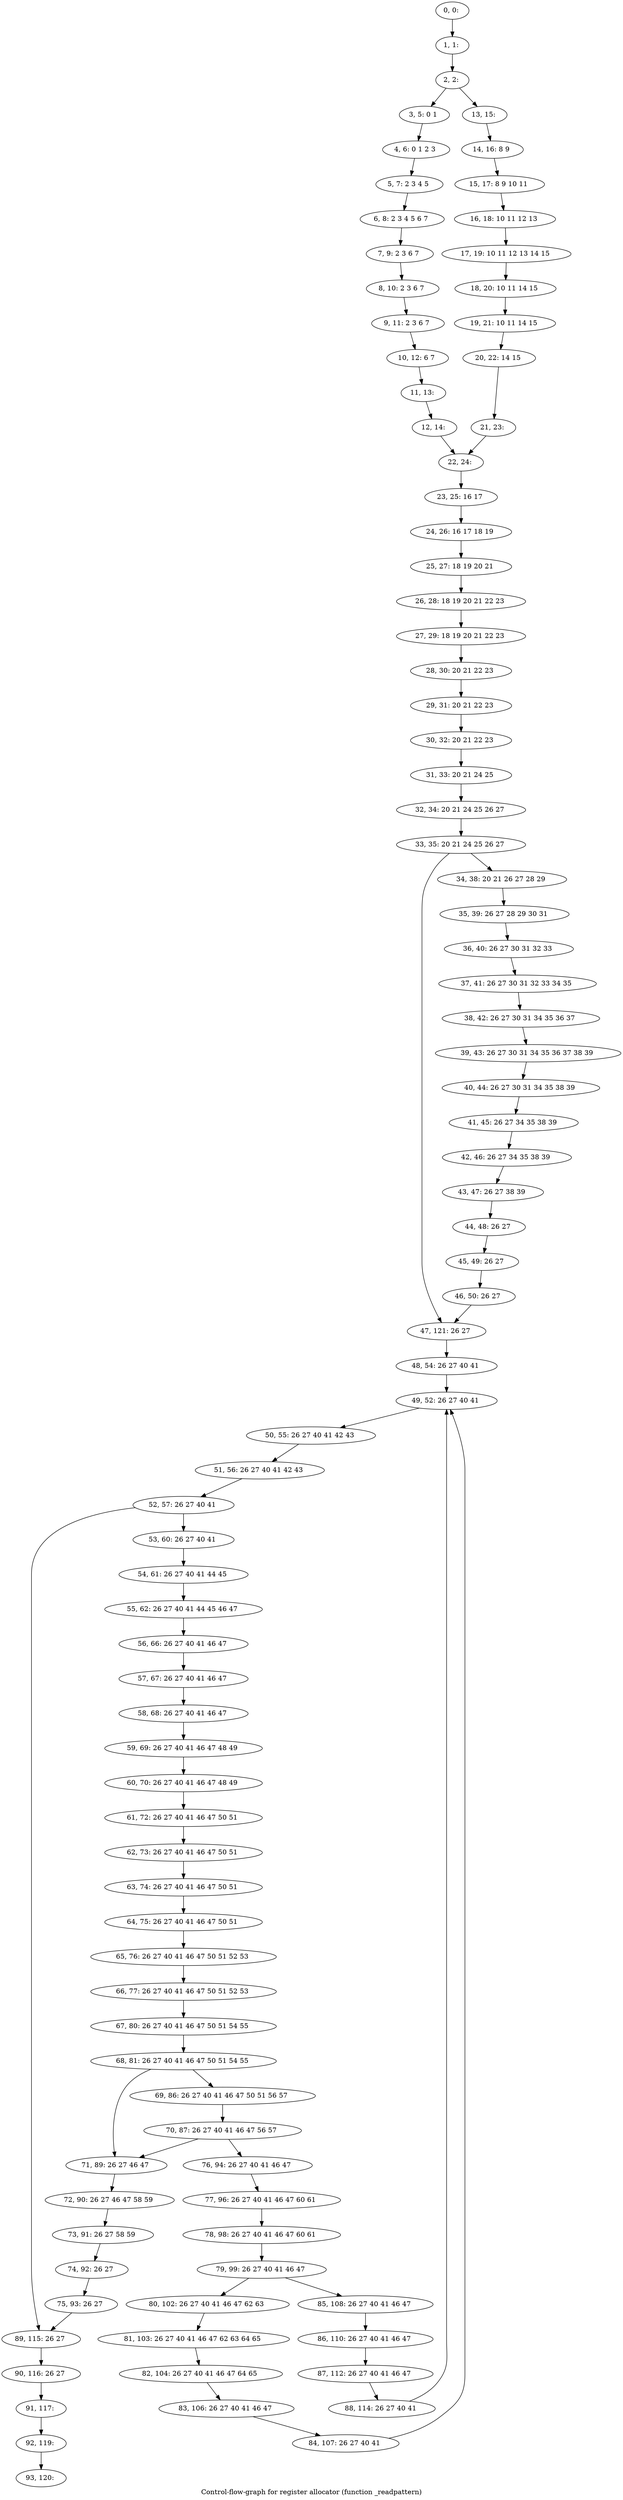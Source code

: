 digraph G {
graph [label="Control-flow-graph for register allocator (function _readpattern)"]
0[label="0, 0: "];
1[label="1, 1: "];
2[label="2, 2: "];
3[label="3, 5: 0 1 "];
4[label="4, 6: 0 1 2 3 "];
5[label="5, 7: 2 3 4 5 "];
6[label="6, 8: 2 3 4 5 6 7 "];
7[label="7, 9: 2 3 6 7 "];
8[label="8, 10: 2 3 6 7 "];
9[label="9, 11: 2 3 6 7 "];
10[label="10, 12: 6 7 "];
11[label="11, 13: "];
12[label="12, 14: "];
13[label="13, 15: "];
14[label="14, 16: 8 9 "];
15[label="15, 17: 8 9 10 11 "];
16[label="16, 18: 10 11 12 13 "];
17[label="17, 19: 10 11 12 13 14 15 "];
18[label="18, 20: 10 11 14 15 "];
19[label="19, 21: 10 11 14 15 "];
20[label="20, 22: 14 15 "];
21[label="21, 23: "];
22[label="22, 24: "];
23[label="23, 25: 16 17 "];
24[label="24, 26: 16 17 18 19 "];
25[label="25, 27: 18 19 20 21 "];
26[label="26, 28: 18 19 20 21 22 23 "];
27[label="27, 29: 18 19 20 21 22 23 "];
28[label="28, 30: 20 21 22 23 "];
29[label="29, 31: 20 21 22 23 "];
30[label="30, 32: 20 21 22 23 "];
31[label="31, 33: 20 21 24 25 "];
32[label="32, 34: 20 21 24 25 26 27 "];
33[label="33, 35: 20 21 24 25 26 27 "];
34[label="34, 38: 20 21 26 27 28 29 "];
35[label="35, 39: 26 27 28 29 30 31 "];
36[label="36, 40: 26 27 30 31 32 33 "];
37[label="37, 41: 26 27 30 31 32 33 34 35 "];
38[label="38, 42: 26 27 30 31 34 35 36 37 "];
39[label="39, 43: 26 27 30 31 34 35 36 37 38 39 "];
40[label="40, 44: 26 27 30 31 34 35 38 39 "];
41[label="41, 45: 26 27 34 35 38 39 "];
42[label="42, 46: 26 27 34 35 38 39 "];
43[label="43, 47: 26 27 38 39 "];
44[label="44, 48: 26 27 "];
45[label="45, 49: 26 27 "];
46[label="46, 50: 26 27 "];
47[label="47, 121: 26 27 "];
48[label="48, 54: 26 27 40 41 "];
49[label="49, 52: 26 27 40 41 "];
50[label="50, 55: 26 27 40 41 42 43 "];
51[label="51, 56: 26 27 40 41 42 43 "];
52[label="52, 57: 26 27 40 41 "];
53[label="53, 60: 26 27 40 41 "];
54[label="54, 61: 26 27 40 41 44 45 "];
55[label="55, 62: 26 27 40 41 44 45 46 47 "];
56[label="56, 66: 26 27 40 41 46 47 "];
57[label="57, 67: 26 27 40 41 46 47 "];
58[label="58, 68: 26 27 40 41 46 47 "];
59[label="59, 69: 26 27 40 41 46 47 48 49 "];
60[label="60, 70: 26 27 40 41 46 47 48 49 "];
61[label="61, 72: 26 27 40 41 46 47 50 51 "];
62[label="62, 73: 26 27 40 41 46 47 50 51 "];
63[label="63, 74: 26 27 40 41 46 47 50 51 "];
64[label="64, 75: 26 27 40 41 46 47 50 51 "];
65[label="65, 76: 26 27 40 41 46 47 50 51 52 53 "];
66[label="66, 77: 26 27 40 41 46 47 50 51 52 53 "];
67[label="67, 80: 26 27 40 41 46 47 50 51 54 55 "];
68[label="68, 81: 26 27 40 41 46 47 50 51 54 55 "];
69[label="69, 86: 26 27 40 41 46 47 50 51 56 57 "];
70[label="70, 87: 26 27 40 41 46 47 56 57 "];
71[label="71, 89: 26 27 46 47 "];
72[label="72, 90: 26 27 46 47 58 59 "];
73[label="73, 91: 26 27 58 59 "];
74[label="74, 92: 26 27 "];
75[label="75, 93: 26 27 "];
76[label="76, 94: 26 27 40 41 46 47 "];
77[label="77, 96: 26 27 40 41 46 47 60 61 "];
78[label="78, 98: 26 27 40 41 46 47 60 61 "];
79[label="79, 99: 26 27 40 41 46 47 "];
80[label="80, 102: 26 27 40 41 46 47 62 63 "];
81[label="81, 103: 26 27 40 41 46 47 62 63 64 65 "];
82[label="82, 104: 26 27 40 41 46 47 64 65 "];
83[label="83, 106: 26 27 40 41 46 47 "];
84[label="84, 107: 26 27 40 41 "];
85[label="85, 108: 26 27 40 41 46 47 "];
86[label="86, 110: 26 27 40 41 46 47 "];
87[label="87, 112: 26 27 40 41 46 47 "];
88[label="88, 114: 26 27 40 41 "];
89[label="89, 115: 26 27 "];
90[label="90, 116: 26 27 "];
91[label="91, 117: "];
92[label="92, 119: "];
93[label="93, 120: "];
0->1 ;
1->2 ;
2->3 ;
2->13 ;
3->4 ;
4->5 ;
5->6 ;
6->7 ;
7->8 ;
8->9 ;
9->10 ;
10->11 ;
11->12 ;
12->22 ;
13->14 ;
14->15 ;
15->16 ;
16->17 ;
17->18 ;
18->19 ;
19->20 ;
20->21 ;
21->22 ;
22->23 ;
23->24 ;
24->25 ;
25->26 ;
26->27 ;
27->28 ;
28->29 ;
29->30 ;
30->31 ;
31->32 ;
32->33 ;
33->34 ;
33->47 ;
34->35 ;
35->36 ;
36->37 ;
37->38 ;
38->39 ;
39->40 ;
40->41 ;
41->42 ;
42->43 ;
43->44 ;
44->45 ;
45->46 ;
46->47 ;
47->48 ;
48->49 ;
49->50 ;
50->51 ;
51->52 ;
52->53 ;
52->89 ;
53->54 ;
54->55 ;
55->56 ;
56->57 ;
57->58 ;
58->59 ;
59->60 ;
60->61 ;
61->62 ;
62->63 ;
63->64 ;
64->65 ;
65->66 ;
66->67 ;
67->68 ;
68->69 ;
68->71 ;
69->70 ;
70->71 ;
70->76 ;
71->72 ;
72->73 ;
73->74 ;
74->75 ;
75->89 ;
76->77 ;
77->78 ;
78->79 ;
79->80 ;
79->85 ;
80->81 ;
81->82 ;
82->83 ;
83->84 ;
84->49 ;
85->86 ;
86->87 ;
87->88 ;
88->49 ;
89->90 ;
90->91 ;
91->92 ;
92->93 ;
}
